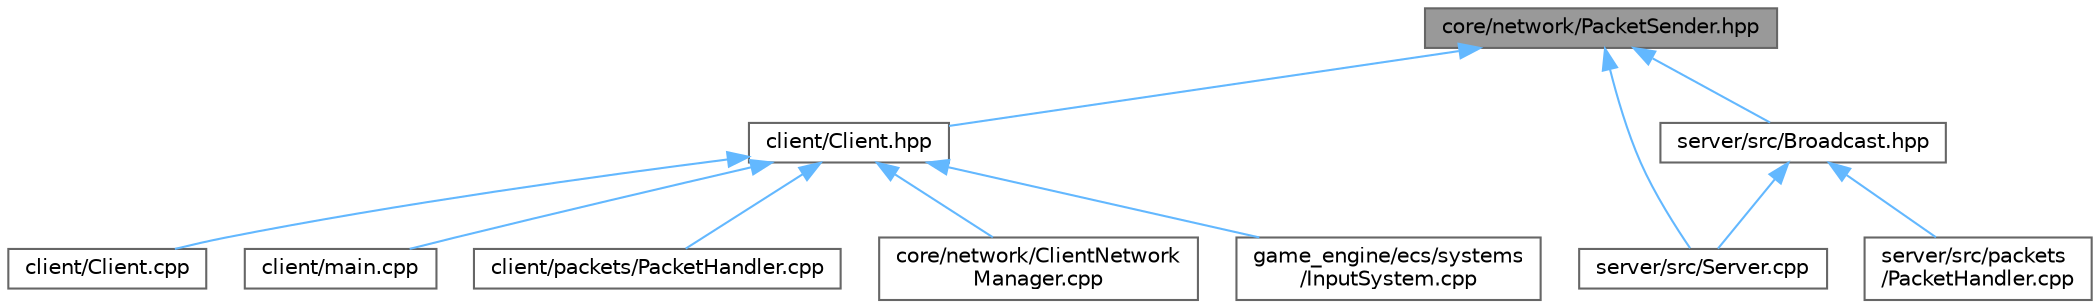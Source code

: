 digraph "core/network/PacketSender.hpp"
{
 // LATEX_PDF_SIZE
  bgcolor="transparent";
  edge [fontname=Helvetica,fontsize=10,labelfontname=Helvetica,labelfontsize=10];
  node [fontname=Helvetica,fontsize=10,shape=box,height=0.2,width=0.4];
  Node1 [id="Node000001",label="core/network/PacketSender.hpp",height=0.2,width=0.4,color="gray40", fillcolor="grey60", style="filled", fontcolor="black",tooltip=" "];
  Node1 -> Node2 [id="edge1_Node000001_Node000002",dir="back",color="steelblue1",style="solid",tooltip=" "];
  Node2 [id="Node000002",label="client/Client.hpp",height=0.2,width=0.4,color="grey40", fillcolor="white", style="filled",URL="$_client_8hpp.html",tooltip=" "];
  Node2 -> Node3 [id="edge2_Node000002_Node000003",dir="back",color="steelblue1",style="solid",tooltip=" "];
  Node3 [id="Node000003",label="client/Client.cpp",height=0.2,width=0.4,color="grey40", fillcolor="white", style="filled",URL="$_client_8cpp.html",tooltip=" "];
  Node2 -> Node4 [id="edge3_Node000002_Node000004",dir="back",color="steelblue1",style="solid",tooltip=" "];
  Node4 [id="Node000004",label="client/main.cpp",height=0.2,width=0.4,color="grey40", fillcolor="white", style="filled",URL="$client_2main_8cpp.html",tooltip=" "];
  Node2 -> Node5 [id="edge4_Node000002_Node000005",dir="back",color="steelblue1",style="solid",tooltip=" "];
  Node5 [id="Node000005",label="client/packets/PacketHandler.cpp",height=0.2,width=0.4,color="grey40", fillcolor="white", style="filled",URL="$client_2packets_2_packet_handler_8cpp.html",tooltip=" "];
  Node2 -> Node6 [id="edge5_Node000002_Node000006",dir="back",color="steelblue1",style="solid",tooltip=" "];
  Node6 [id="Node000006",label="core/network/ClientNetwork\lManager.cpp",height=0.2,width=0.4,color="grey40", fillcolor="white", style="filled",URL="$_client_network_manager_8cpp.html",tooltip=" "];
  Node2 -> Node7 [id="edge6_Node000002_Node000007",dir="back",color="steelblue1",style="solid",tooltip=" "];
  Node7 [id="Node000007",label="game_engine/ecs/systems\l/InputSystem.cpp",height=0.2,width=0.4,color="grey40", fillcolor="white", style="filled",URL="$_input_system_8cpp.html",tooltip=" "];
  Node1 -> Node8 [id="edge7_Node000001_Node000008",dir="back",color="steelblue1",style="solid",tooltip=" "];
  Node8 [id="Node000008",label="server/src/Broadcast.hpp",height=0.2,width=0.4,color="grey40", fillcolor="white", style="filled",URL="$_broadcast_8hpp.html",tooltip=" "];
  Node8 -> Node9 [id="edge8_Node000008_Node000009",dir="back",color="steelblue1",style="solid",tooltip=" "];
  Node9 [id="Node000009",label="server/src/Server.cpp",height=0.2,width=0.4,color="grey40", fillcolor="white", style="filled",URL="$_server_8cpp.html",tooltip=" "];
  Node8 -> Node10 [id="edge9_Node000008_Node000010",dir="back",color="steelblue1",style="solid",tooltip=" "];
  Node10 [id="Node000010",label="server/src/packets\l/PacketHandler.cpp",height=0.2,width=0.4,color="grey40", fillcolor="white", style="filled",URL="$server_2src_2packets_2_packet_handler_8cpp.html",tooltip=" "];
  Node1 -> Node9 [id="edge10_Node000001_Node000009",dir="back",color="steelblue1",style="solid",tooltip=" "];
}
